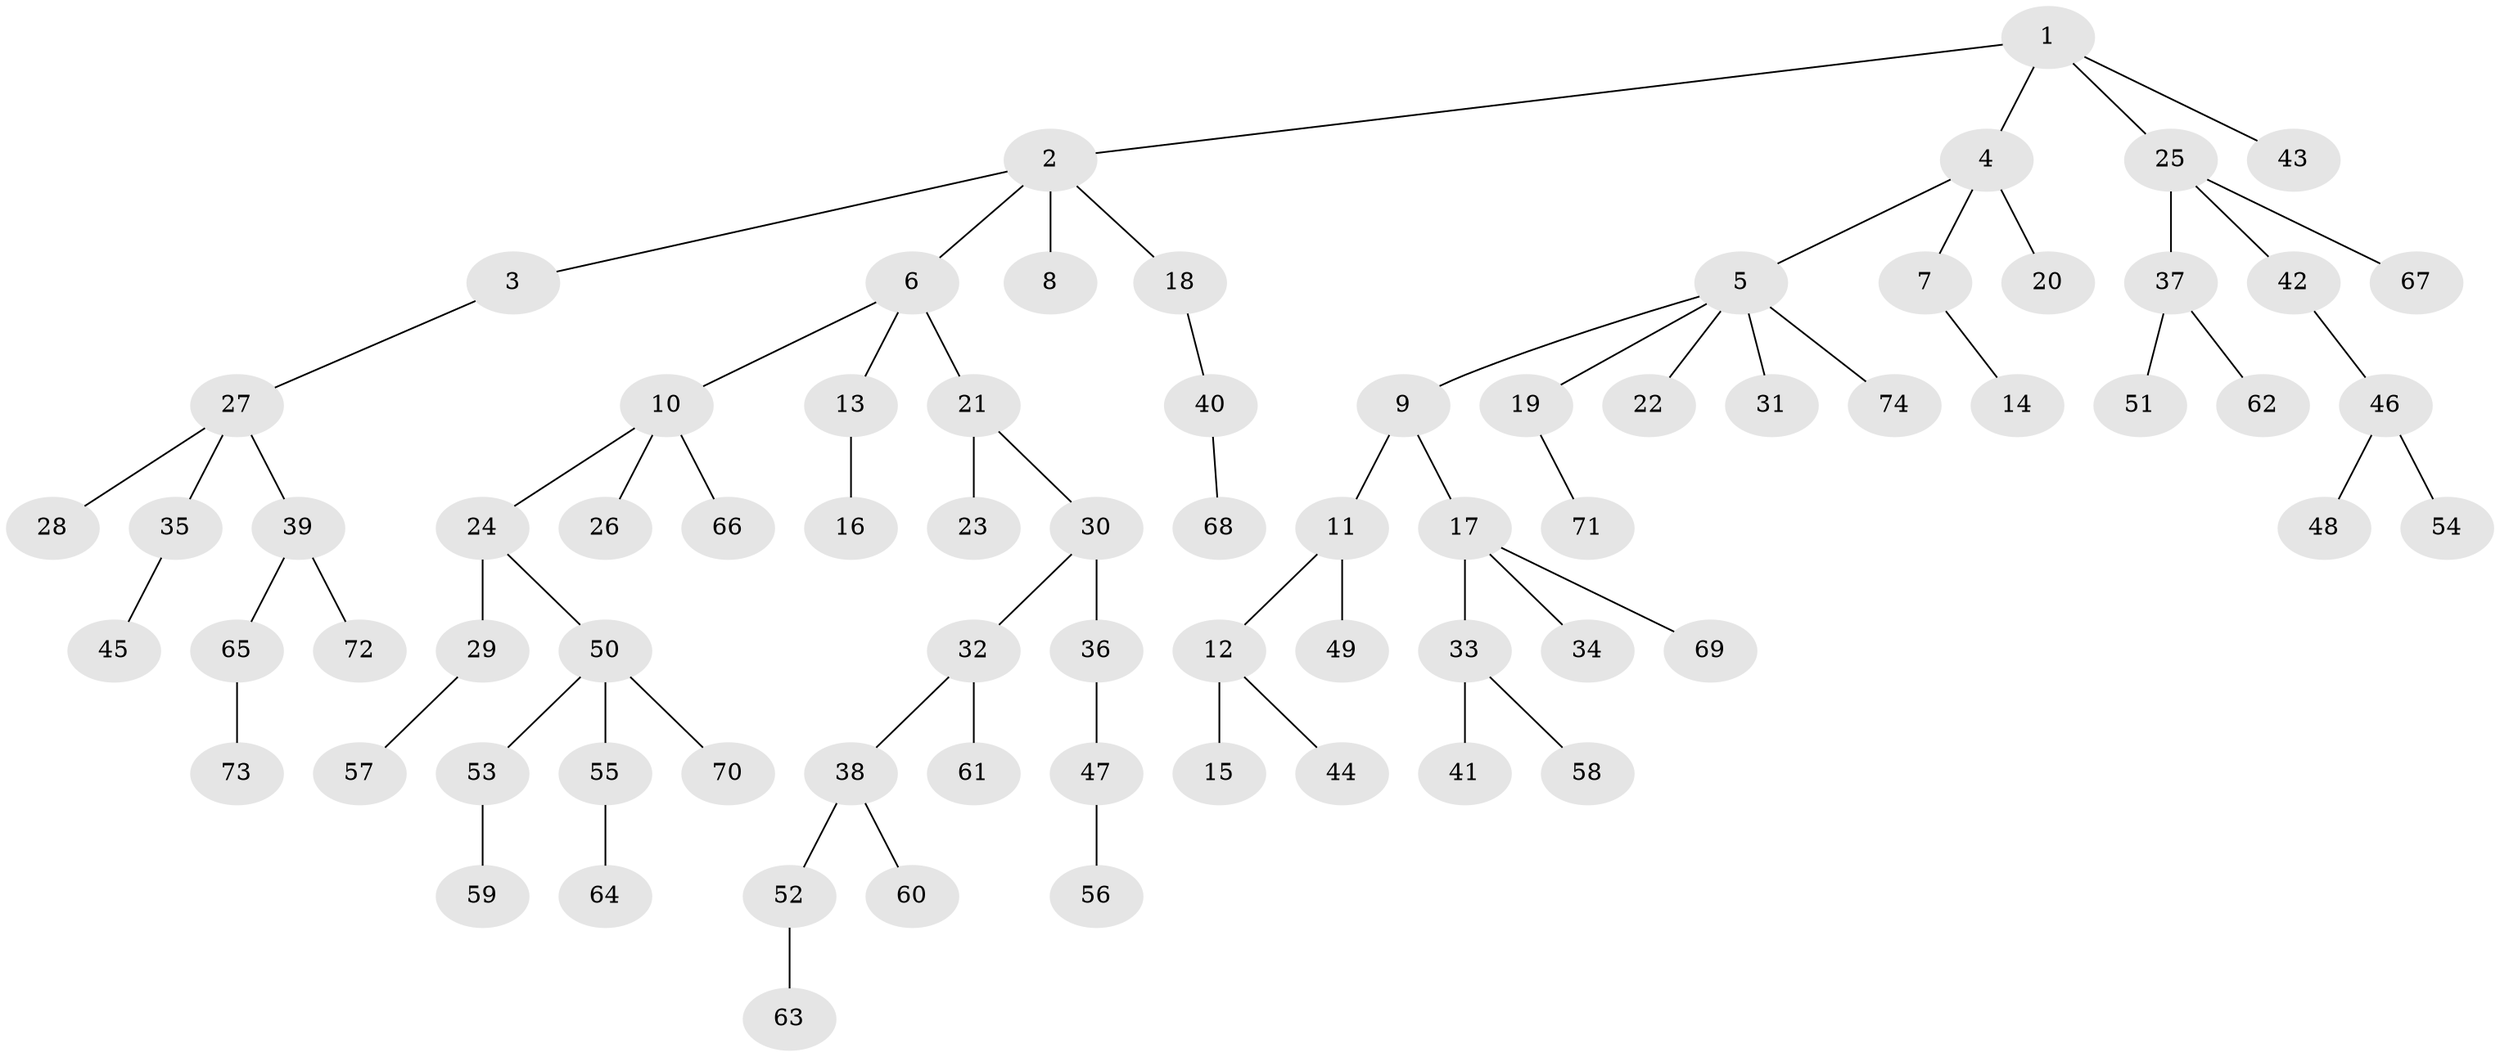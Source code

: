 // coarse degree distribution, {3: 0.2608695652173913, 2: 0.2608695652173913, 1: 0.43478260869565216, 4: 0.043478260869565216}
// Generated by graph-tools (version 1.1) at 2025/37/03/04/25 23:37:17]
// undirected, 74 vertices, 73 edges
graph export_dot {
  node [color=gray90,style=filled];
  1;
  2;
  3;
  4;
  5;
  6;
  7;
  8;
  9;
  10;
  11;
  12;
  13;
  14;
  15;
  16;
  17;
  18;
  19;
  20;
  21;
  22;
  23;
  24;
  25;
  26;
  27;
  28;
  29;
  30;
  31;
  32;
  33;
  34;
  35;
  36;
  37;
  38;
  39;
  40;
  41;
  42;
  43;
  44;
  45;
  46;
  47;
  48;
  49;
  50;
  51;
  52;
  53;
  54;
  55;
  56;
  57;
  58;
  59;
  60;
  61;
  62;
  63;
  64;
  65;
  66;
  67;
  68;
  69;
  70;
  71;
  72;
  73;
  74;
  1 -- 2;
  1 -- 4;
  1 -- 25;
  1 -- 43;
  2 -- 3;
  2 -- 6;
  2 -- 8;
  2 -- 18;
  3 -- 27;
  4 -- 5;
  4 -- 7;
  4 -- 20;
  5 -- 9;
  5 -- 19;
  5 -- 22;
  5 -- 31;
  5 -- 74;
  6 -- 10;
  6 -- 13;
  6 -- 21;
  7 -- 14;
  9 -- 11;
  9 -- 17;
  10 -- 24;
  10 -- 26;
  10 -- 66;
  11 -- 12;
  11 -- 49;
  12 -- 15;
  12 -- 44;
  13 -- 16;
  17 -- 33;
  17 -- 34;
  17 -- 69;
  18 -- 40;
  19 -- 71;
  21 -- 23;
  21 -- 30;
  24 -- 29;
  24 -- 50;
  25 -- 37;
  25 -- 42;
  25 -- 67;
  27 -- 28;
  27 -- 35;
  27 -- 39;
  29 -- 57;
  30 -- 32;
  30 -- 36;
  32 -- 38;
  32 -- 61;
  33 -- 41;
  33 -- 58;
  35 -- 45;
  36 -- 47;
  37 -- 51;
  37 -- 62;
  38 -- 52;
  38 -- 60;
  39 -- 65;
  39 -- 72;
  40 -- 68;
  42 -- 46;
  46 -- 48;
  46 -- 54;
  47 -- 56;
  50 -- 53;
  50 -- 55;
  50 -- 70;
  52 -- 63;
  53 -- 59;
  55 -- 64;
  65 -- 73;
}
